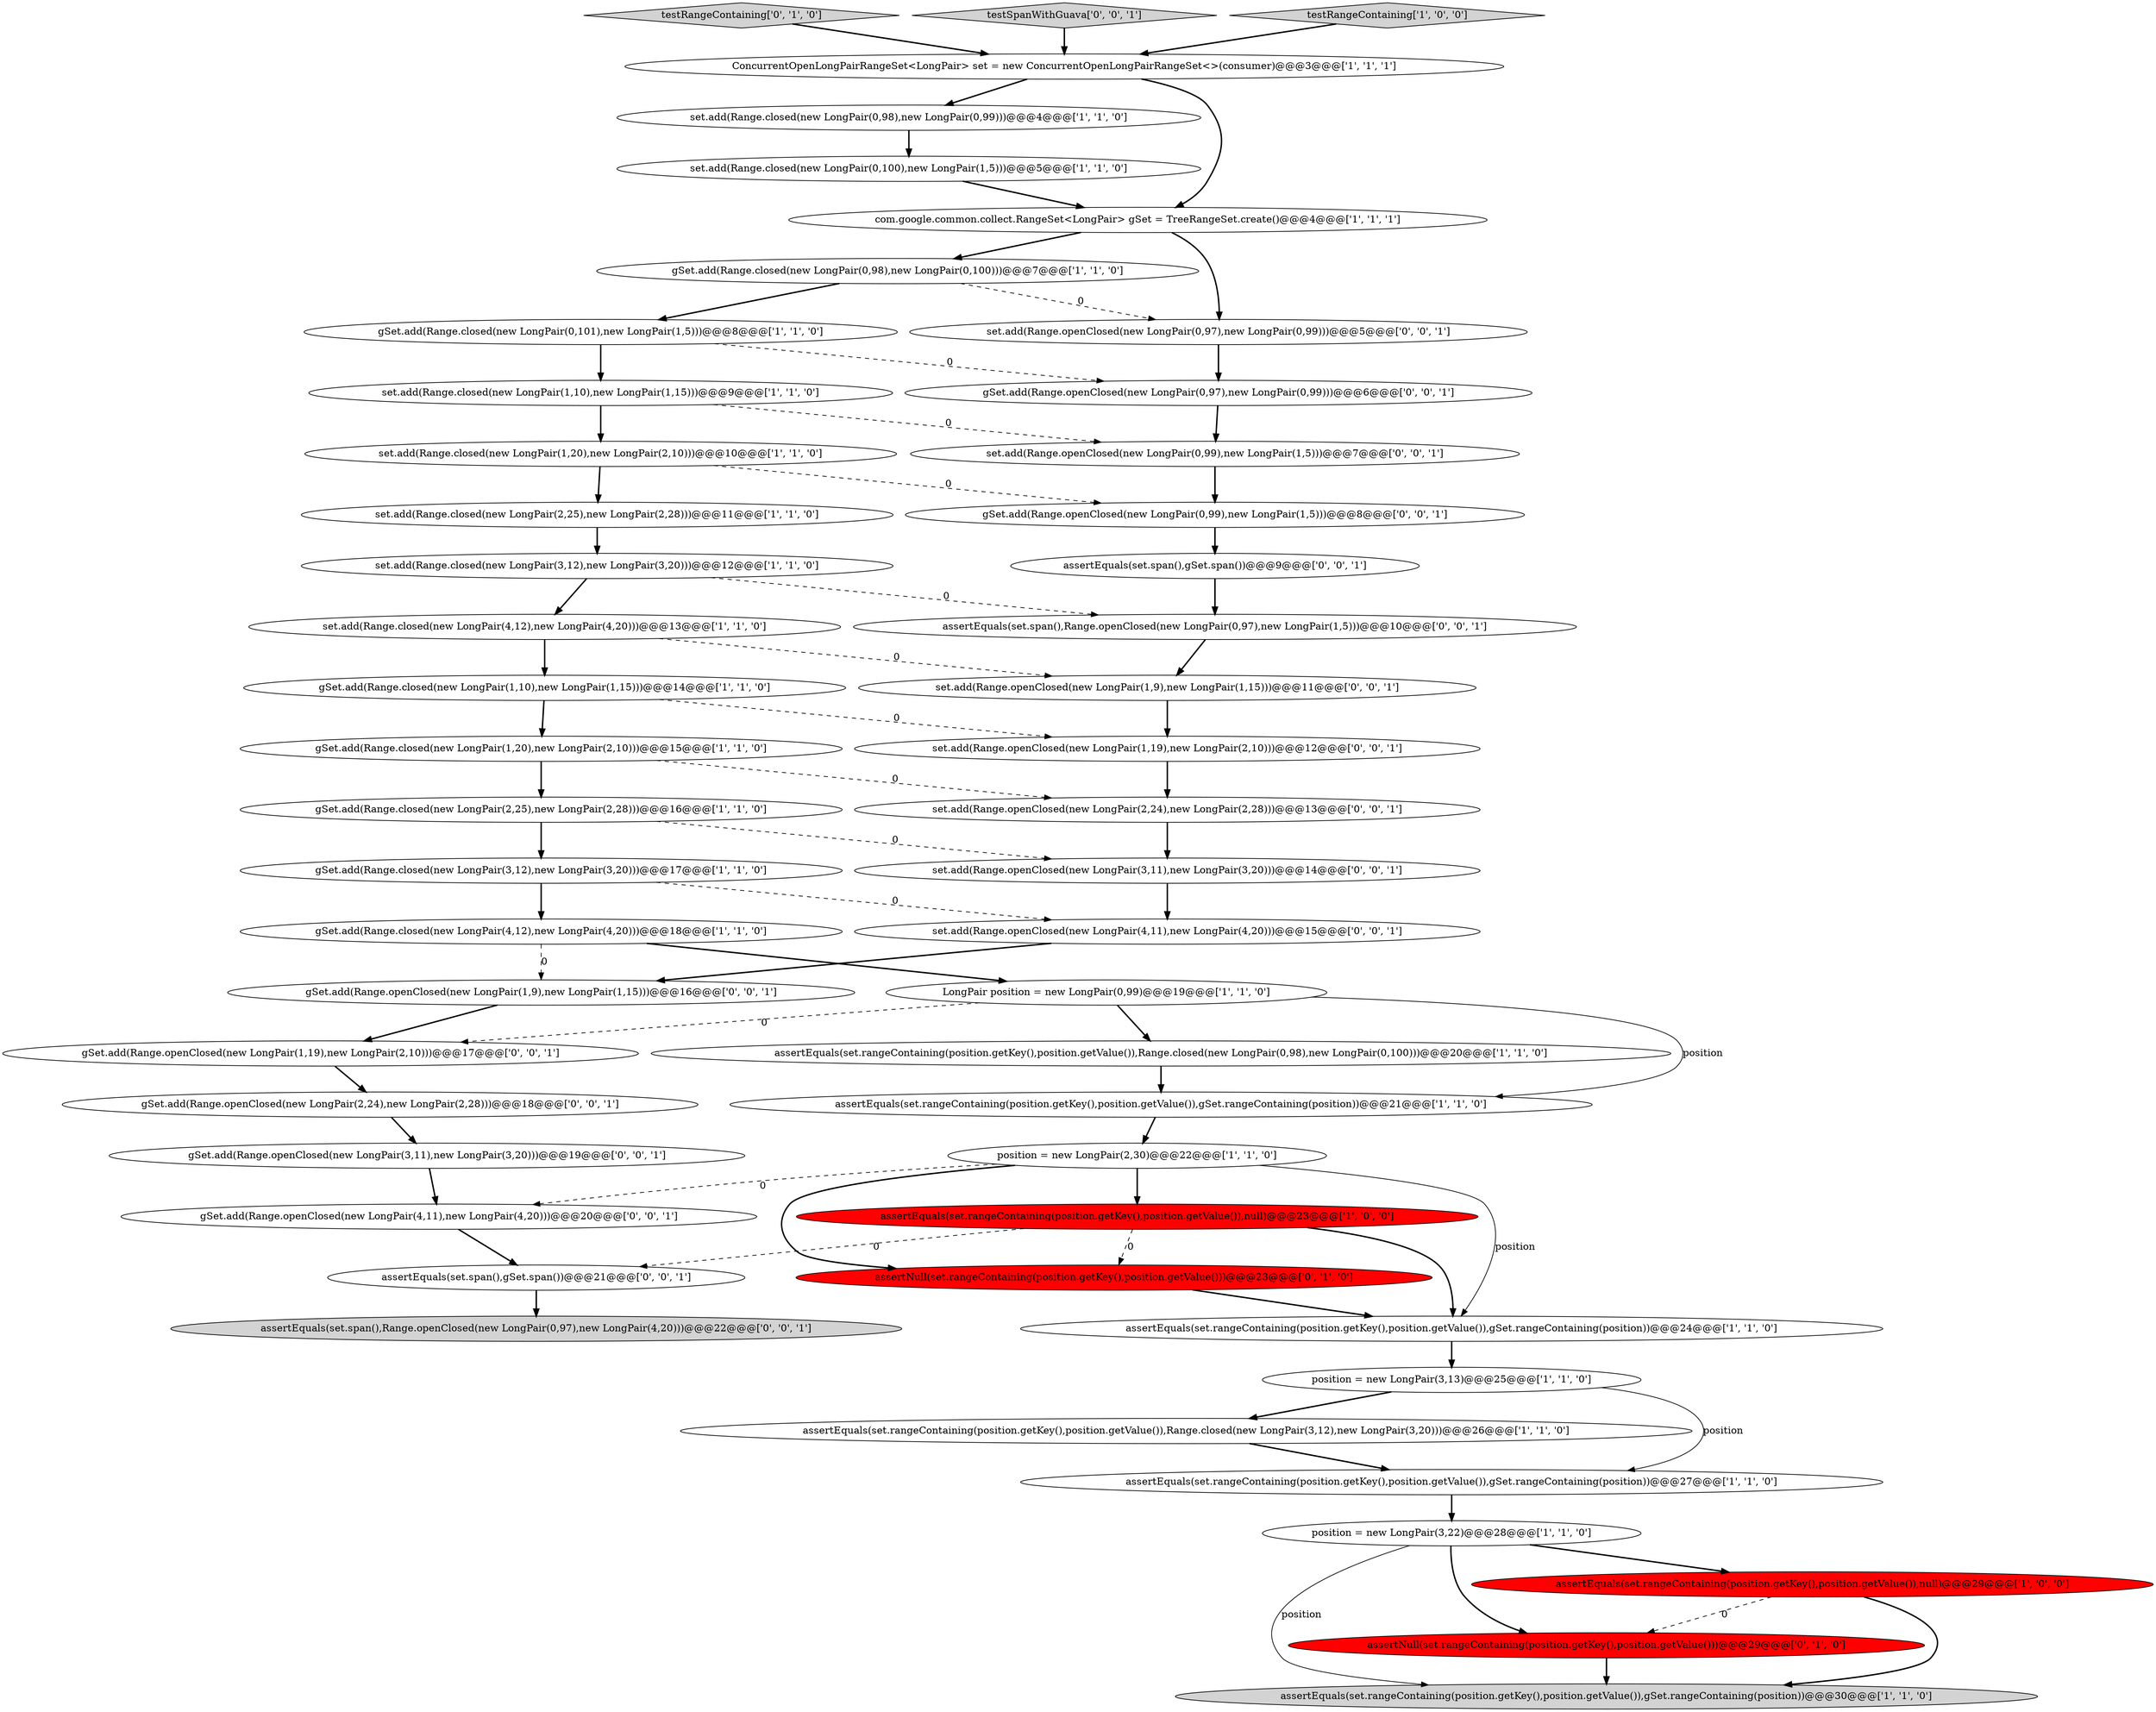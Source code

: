 digraph {
35 [style = filled, label = "gSet.add(Range.openClosed(new LongPair(3,11),new LongPair(3,20)))@@@19@@@['0', '0', '1']", fillcolor = white, shape = ellipse image = "AAA0AAABBB3BBB"];
8 [style = filled, label = "gSet.add(Range.closed(new LongPair(1,20),new LongPair(2,10)))@@@15@@@['1', '1', '0']", fillcolor = white, shape = ellipse image = "AAA0AAABBB1BBB"];
36 [style = filled, label = "set.add(Range.openClosed(new LongPair(0,99),new LongPair(1,5)))@@@7@@@['0', '0', '1']", fillcolor = white, shape = ellipse image = "AAA0AAABBB3BBB"];
2 [style = filled, label = "gSet.add(Range.closed(new LongPair(2,25),new LongPair(2,28)))@@@16@@@['1', '1', '0']", fillcolor = white, shape = ellipse image = "AAA0AAABBB1BBB"];
7 [style = filled, label = "gSet.add(Range.closed(new LongPair(0,98),new LongPair(0,100)))@@@7@@@['1', '1', '0']", fillcolor = white, shape = ellipse image = "AAA0AAABBB1BBB"];
4 [style = filled, label = "set.add(Range.closed(new LongPair(3,12),new LongPair(3,20)))@@@12@@@['1', '1', '0']", fillcolor = white, shape = ellipse image = "AAA0AAABBB1BBB"];
11 [style = filled, label = "set.add(Range.closed(new LongPair(4,12),new LongPair(4,20)))@@@13@@@['1', '1', '0']", fillcolor = white, shape = ellipse image = "AAA0AAABBB1BBB"];
24 [style = filled, label = "position = new LongPair(3,22)@@@28@@@['1', '1', '0']", fillcolor = white, shape = ellipse image = "AAA0AAABBB1BBB"];
32 [style = filled, label = "gSet.add(Range.openClosed(new LongPair(1,19),new LongPair(2,10)))@@@17@@@['0', '0', '1']", fillcolor = white, shape = ellipse image = "AAA0AAABBB3BBB"];
0 [style = filled, label = "com.google.common.collect.RangeSet<LongPair> gSet = TreeRangeSet.create()@@@4@@@['1', '1', '1']", fillcolor = white, shape = ellipse image = "AAA0AAABBB1BBB"];
14 [style = filled, label = "gSet.add(Range.closed(new LongPair(1,10),new LongPair(1,15)))@@@14@@@['1', '1', '0']", fillcolor = white, shape = ellipse image = "AAA0AAABBB1BBB"];
23 [style = filled, label = "assertEquals(set.rangeContaining(position.getKey(),position.getValue()),gSet.rangeContaining(position))@@@27@@@['1', '1', '0']", fillcolor = white, shape = ellipse image = "AAA0AAABBB1BBB"];
47 [style = filled, label = "assertEquals(set.span(),Range.openClosed(new LongPair(0,97),new LongPair(1,5)))@@@10@@@['0', '0', '1']", fillcolor = white, shape = ellipse image = "AAA0AAABBB3BBB"];
21 [style = filled, label = "set.add(Range.closed(new LongPair(0,98),new LongPair(0,99)))@@@4@@@['1', '1', '0']", fillcolor = white, shape = ellipse image = "AAA0AAABBB1BBB"];
6 [style = filled, label = "set.add(Range.closed(new LongPair(0,100),new LongPair(1,5)))@@@5@@@['1', '1', '0']", fillcolor = white, shape = ellipse image = "AAA0AAABBB1BBB"];
45 [style = filled, label = "gSet.add(Range.openClosed(new LongPair(0,97),new LongPair(0,99)))@@@6@@@['0', '0', '1']", fillcolor = white, shape = ellipse image = "AAA0AAABBB3BBB"];
39 [style = filled, label = "gSet.add(Range.openClosed(new LongPair(0,99),new LongPair(1,5)))@@@8@@@['0', '0', '1']", fillcolor = white, shape = ellipse image = "AAA0AAABBB3BBB"];
40 [style = filled, label = "assertEquals(set.span(),gSet.span())@@@9@@@['0', '0', '1']", fillcolor = white, shape = ellipse image = "AAA0AAABBB3BBB"];
42 [style = filled, label = "set.add(Range.openClosed(new LongPair(1,19),new LongPair(2,10)))@@@12@@@['0', '0', '1']", fillcolor = white, shape = ellipse image = "AAA0AAABBB3BBB"];
19 [style = filled, label = "assertEquals(set.rangeContaining(position.getKey(),position.getValue()),null)@@@23@@@['1', '0', '0']", fillcolor = red, shape = ellipse image = "AAA1AAABBB1BBB"];
13 [style = filled, label = "set.add(Range.closed(new LongPair(1,20),new LongPair(2,10)))@@@10@@@['1', '1', '0']", fillcolor = white, shape = ellipse image = "AAA0AAABBB1BBB"];
18 [style = filled, label = "gSet.add(Range.closed(new LongPair(4,12),new LongPair(4,20)))@@@18@@@['1', '1', '0']", fillcolor = white, shape = ellipse image = "AAA0AAABBB1BBB"];
16 [style = filled, label = "assertEquals(set.rangeContaining(position.getKey(),position.getValue()),gSet.rangeContaining(position))@@@21@@@['1', '1', '0']", fillcolor = white, shape = ellipse image = "AAA0AAABBB1BBB"];
27 [style = filled, label = "set.add(Range.closed(new LongPair(2,25),new LongPair(2,28)))@@@11@@@['1', '1', '0']", fillcolor = white, shape = ellipse image = "AAA0AAABBB1BBB"];
20 [style = filled, label = "gSet.add(Range.closed(new LongPair(0,101),new LongPair(1,5)))@@@8@@@['1', '1', '0']", fillcolor = white, shape = ellipse image = "AAA0AAABBB1BBB"];
29 [style = filled, label = "testRangeContaining['0', '1', '0']", fillcolor = lightgray, shape = diamond image = "AAA0AAABBB2BBB"];
38 [style = filled, label = "gSet.add(Range.openClosed(new LongPair(1,9),new LongPair(1,15)))@@@16@@@['0', '0', '1']", fillcolor = white, shape = ellipse image = "AAA0AAABBB3BBB"];
43 [style = filled, label = "testSpanWithGuava['0', '0', '1']", fillcolor = lightgray, shape = diamond image = "AAA0AAABBB3BBB"];
30 [style = filled, label = "assertNull(set.rangeContaining(position.getKey(),position.getValue()))@@@29@@@['0', '1', '0']", fillcolor = red, shape = ellipse image = "AAA1AAABBB2BBB"];
33 [style = filled, label = "gSet.add(Range.openClosed(new LongPair(4,11),new LongPair(4,20)))@@@20@@@['0', '0', '1']", fillcolor = white, shape = ellipse image = "AAA0AAABBB3BBB"];
12 [style = filled, label = "assertEquals(set.rangeContaining(position.getKey(),position.getValue()),Range.closed(new LongPair(0,98),new LongPair(0,100)))@@@20@@@['1', '1', '0']", fillcolor = white, shape = ellipse image = "AAA0AAABBB1BBB"];
37 [style = filled, label = "set.add(Range.openClosed(new LongPair(2,24),new LongPair(2,28)))@@@13@@@['0', '0', '1']", fillcolor = white, shape = ellipse image = "AAA0AAABBB3BBB"];
1 [style = filled, label = "assertEquals(set.rangeContaining(position.getKey(),position.getValue()),Range.closed(new LongPair(3,12),new LongPair(3,20)))@@@26@@@['1', '1', '0']", fillcolor = white, shape = ellipse image = "AAA0AAABBB1BBB"];
31 [style = filled, label = "assertNull(set.rangeContaining(position.getKey(),position.getValue()))@@@23@@@['0', '1', '0']", fillcolor = red, shape = ellipse image = "AAA1AAABBB2BBB"];
26 [style = filled, label = "set.add(Range.closed(new LongPair(1,10),new LongPair(1,15)))@@@9@@@['1', '1', '0']", fillcolor = white, shape = ellipse image = "AAA0AAABBB1BBB"];
34 [style = filled, label = "assertEquals(set.span(),gSet.span())@@@21@@@['0', '0', '1']", fillcolor = white, shape = ellipse image = "AAA0AAABBB3BBB"];
9 [style = filled, label = "assertEquals(set.rangeContaining(position.getKey(),position.getValue()),gSet.rangeContaining(position))@@@24@@@['1', '1', '0']", fillcolor = white, shape = ellipse image = "AAA0AAABBB1BBB"];
44 [style = filled, label = "gSet.add(Range.openClosed(new LongPair(2,24),new LongPair(2,28)))@@@18@@@['0', '0', '1']", fillcolor = white, shape = ellipse image = "AAA0AAABBB3BBB"];
22 [style = filled, label = "ConcurrentOpenLongPairRangeSet<LongPair> set = new ConcurrentOpenLongPairRangeSet<>(consumer)@@@3@@@['1', '1', '1']", fillcolor = white, shape = ellipse image = "AAA0AAABBB1BBB"];
3 [style = filled, label = "assertEquals(set.rangeContaining(position.getKey(),position.getValue()),null)@@@29@@@['1', '0', '0']", fillcolor = red, shape = ellipse image = "AAA1AAABBB1BBB"];
5 [style = filled, label = "LongPair position = new LongPair(0,99)@@@19@@@['1', '1', '0']", fillcolor = white, shape = ellipse image = "AAA0AAABBB1BBB"];
15 [style = filled, label = "position = new LongPair(3,13)@@@25@@@['1', '1', '0']", fillcolor = white, shape = ellipse image = "AAA0AAABBB1BBB"];
25 [style = filled, label = "assertEquals(set.rangeContaining(position.getKey(),position.getValue()),gSet.rangeContaining(position))@@@30@@@['1', '1', '0']", fillcolor = lightgray, shape = ellipse image = "AAA0AAABBB1BBB"];
41 [style = filled, label = "set.add(Range.openClosed(new LongPair(0,97),new LongPair(0,99)))@@@5@@@['0', '0', '1']", fillcolor = white, shape = ellipse image = "AAA0AAABBB3BBB"];
46 [style = filled, label = "set.add(Range.openClosed(new LongPair(1,9),new LongPair(1,15)))@@@11@@@['0', '0', '1']", fillcolor = white, shape = ellipse image = "AAA0AAABBB3BBB"];
50 [style = filled, label = "assertEquals(set.span(),Range.openClosed(new LongPair(0,97),new LongPair(4,20)))@@@22@@@['0', '0', '1']", fillcolor = lightgray, shape = ellipse image = "AAA0AAABBB3BBB"];
49 [style = filled, label = "set.add(Range.openClosed(new LongPair(3,11),new LongPair(3,20)))@@@14@@@['0', '0', '1']", fillcolor = white, shape = ellipse image = "AAA0AAABBB3BBB"];
10 [style = filled, label = "gSet.add(Range.closed(new LongPair(3,12),new LongPair(3,20)))@@@17@@@['1', '1', '0']", fillcolor = white, shape = ellipse image = "AAA0AAABBB1BBB"];
17 [style = filled, label = "testRangeContaining['1', '0', '0']", fillcolor = lightgray, shape = diamond image = "AAA0AAABBB1BBB"];
28 [style = filled, label = "position = new LongPair(2,30)@@@22@@@['1', '1', '0']", fillcolor = white, shape = ellipse image = "AAA0AAABBB1BBB"];
48 [style = filled, label = "set.add(Range.openClosed(new LongPair(4,11),new LongPair(4,20)))@@@15@@@['0', '0', '1']", fillcolor = white, shape = ellipse image = "AAA0AAABBB3BBB"];
10->18 [style = bold, label=""];
46->42 [style = bold, label=""];
8->37 [style = dashed, label="0"];
28->33 [style = dashed, label="0"];
3->30 [style = dashed, label="0"];
42->37 [style = bold, label=""];
37->49 [style = bold, label=""];
21->6 [style = bold, label=""];
11->14 [style = bold, label=""];
31->9 [style = bold, label=""];
20->26 [style = bold, label=""];
3->25 [style = bold, label=""];
24->25 [style = solid, label="position"];
44->35 [style = bold, label=""];
15->23 [style = solid, label="position"];
28->31 [style = bold, label=""];
20->45 [style = dashed, label="0"];
45->36 [style = bold, label=""];
35->33 [style = bold, label=""];
22->21 [style = bold, label=""];
49->48 [style = bold, label=""];
30->25 [style = bold, label=""];
47->46 [style = bold, label=""];
4->47 [style = dashed, label="0"];
6->0 [style = bold, label=""];
12->16 [style = bold, label=""];
7->20 [style = bold, label=""];
17->22 [style = bold, label=""];
2->10 [style = bold, label=""];
34->50 [style = bold, label=""];
18->38 [style = dashed, label="0"];
36->39 [style = bold, label=""];
26->13 [style = bold, label=""];
1->23 [style = bold, label=""];
24->30 [style = bold, label=""];
0->7 [style = bold, label=""];
38->32 [style = bold, label=""];
0->41 [style = bold, label=""];
13->39 [style = dashed, label="0"];
28->9 [style = solid, label="position"];
5->32 [style = dashed, label="0"];
27->4 [style = bold, label=""];
19->34 [style = dashed, label="0"];
23->24 [style = bold, label=""];
13->27 [style = bold, label=""];
22->0 [style = bold, label=""];
16->28 [style = bold, label=""];
48->38 [style = bold, label=""];
8->2 [style = bold, label=""];
5->12 [style = bold, label=""];
19->9 [style = bold, label=""];
9->15 [style = bold, label=""];
39->40 [style = bold, label=""];
18->5 [style = bold, label=""];
43->22 [style = bold, label=""];
40->47 [style = bold, label=""];
14->42 [style = dashed, label="0"];
28->19 [style = bold, label=""];
2->49 [style = dashed, label="0"];
32->44 [style = bold, label=""];
10->48 [style = dashed, label="0"];
41->45 [style = bold, label=""];
7->41 [style = dashed, label="0"];
14->8 [style = bold, label=""];
26->36 [style = dashed, label="0"];
5->16 [style = solid, label="position"];
11->46 [style = dashed, label="0"];
29->22 [style = bold, label=""];
4->11 [style = bold, label=""];
33->34 [style = bold, label=""];
24->3 [style = bold, label=""];
15->1 [style = bold, label=""];
19->31 [style = dashed, label="0"];
}

